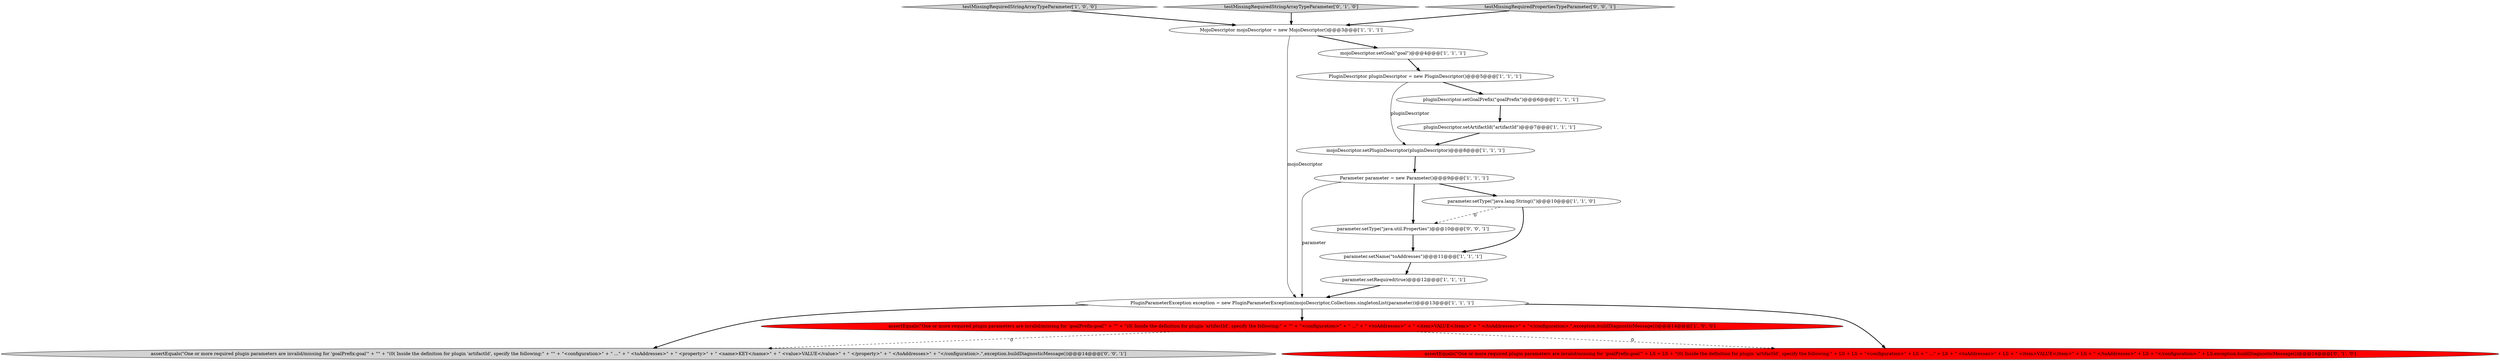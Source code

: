 digraph {
17 [style = filled, label = "assertEquals(\"One or more required plugin parameters are invalid/missing for 'goalPrefix:goal'\" + \"\" + \"(0( Inside the definition for plugin 'artifactId', specify the following:\" + \"\" + \"<configuration>\" + \" ...\" + \" <toAddresses>\" + \" <property>\" + \" <name>KEY</name>\" + \" <value>VALUE</value>\" + \" </property>\" + \" </toAddresses>\" + \"</configuration>.\",exception.buildDiagnosticMessage())@@@14@@@['0', '0', '1']", fillcolor = lightgray, shape = ellipse image = "AAA0AAABBB3BBB"];
0 [style = filled, label = "parameter.setRequired(true)@@@12@@@['1', '1', '1']", fillcolor = white, shape = ellipse image = "AAA0AAABBB1BBB"];
3 [style = filled, label = "testMissingRequiredStringArrayTypeParameter['1', '0', '0']", fillcolor = lightgray, shape = diamond image = "AAA0AAABBB1BBB"];
2 [style = filled, label = "parameter.setType(\"java.lang.String((\")@@@10@@@['1', '1', '0']", fillcolor = white, shape = ellipse image = "AAA0AAABBB1BBB"];
16 [style = filled, label = "parameter.setType(\"java.util.Properties\")@@@10@@@['0', '0', '1']", fillcolor = white, shape = ellipse image = "AAA0AAABBB3BBB"];
1 [style = filled, label = "Parameter parameter = new Parameter()@@@9@@@['1', '1', '1']", fillcolor = white, shape = ellipse image = "AAA0AAABBB1BBB"];
13 [style = filled, label = "testMissingRequiredStringArrayTypeParameter['0', '1', '0']", fillcolor = lightgray, shape = diamond image = "AAA0AAABBB2BBB"];
7 [style = filled, label = "PluginDescriptor pluginDescriptor = new PluginDescriptor()@@@5@@@['1', '1', '1']", fillcolor = white, shape = ellipse image = "AAA0AAABBB1BBB"];
6 [style = filled, label = "PluginParameterException exception = new PluginParameterException(mojoDescriptor,Collections.singletonList(parameter))@@@13@@@['1', '1', '1']", fillcolor = white, shape = ellipse image = "AAA0AAABBB1BBB"];
15 [style = filled, label = "testMissingRequiredPropertiesTypeParameter['0', '0', '1']", fillcolor = lightgray, shape = diamond image = "AAA0AAABBB3BBB"];
9 [style = filled, label = "mojoDescriptor.setGoal(\"goal\")@@@4@@@['1', '1', '1']", fillcolor = white, shape = ellipse image = "AAA0AAABBB1BBB"];
12 [style = filled, label = "assertEquals(\"One or more required plugin parameters are invalid/missing for 'goalPrefix:goal'\" + \"\" + \"(0( Inside the definition for plugin 'artifactId', specify the following:\" + \"\" + \"<configuration>\" + \" ...\" + \" <toAddresses>\" + \" <item>VALUE</item>\" + \" </toAddresses>\" + \"</configuration>.\",exception.buildDiagnosticMessage())@@@14@@@['1', '0', '0']", fillcolor = red, shape = ellipse image = "AAA1AAABBB1BBB"];
4 [style = filled, label = "mojoDescriptor.setPluginDescriptor(pluginDescriptor)@@@8@@@['1', '1', '1']", fillcolor = white, shape = ellipse image = "AAA0AAABBB1BBB"];
11 [style = filled, label = "pluginDescriptor.setArtifactId(\"artifactId\")@@@7@@@['1', '1', '1']", fillcolor = white, shape = ellipse image = "AAA0AAABBB1BBB"];
14 [style = filled, label = "assertEquals(\"One or more required plugin parameters are invalid/missing for 'goalPrefix:goal'\" + LS + LS + \"(0( Inside the definition for plugin 'artifactId', specify the following:\" + LS + LS + \"<configuration>\" + LS + \" ...\" + LS + \" <toAddresses>\" + LS + \" <item>VALUE</item>\" + LS + \" </toAddresses>\" + LS + \"</configuration>.\" + LS,exception.buildDiagnosticMessage())@@@14@@@['0', '1', '0']", fillcolor = red, shape = ellipse image = "AAA1AAABBB2BBB"];
5 [style = filled, label = "parameter.setName(\"toAddresses\")@@@11@@@['1', '1', '1']", fillcolor = white, shape = ellipse image = "AAA0AAABBB1BBB"];
10 [style = filled, label = "pluginDescriptor.setGoalPrefix(\"goalPrefix\")@@@6@@@['1', '1', '1']", fillcolor = white, shape = ellipse image = "AAA0AAABBB1BBB"];
8 [style = filled, label = "MojoDescriptor mojoDescriptor = new MojoDescriptor()@@@3@@@['1', '1', '1']", fillcolor = white, shape = ellipse image = "AAA0AAABBB1BBB"];
6->17 [style = bold, label=""];
1->6 [style = solid, label="parameter"];
7->10 [style = bold, label=""];
0->6 [style = bold, label=""];
8->6 [style = solid, label="mojoDescriptor"];
11->4 [style = bold, label=""];
12->17 [style = dashed, label="0"];
9->7 [style = bold, label=""];
6->14 [style = bold, label=""];
12->14 [style = dashed, label="0"];
5->0 [style = bold, label=""];
1->16 [style = bold, label=""];
3->8 [style = bold, label=""];
2->16 [style = dashed, label="0"];
8->9 [style = bold, label=""];
16->5 [style = bold, label=""];
4->1 [style = bold, label=""];
1->2 [style = bold, label=""];
13->8 [style = bold, label=""];
7->4 [style = solid, label="pluginDescriptor"];
15->8 [style = bold, label=""];
2->5 [style = bold, label=""];
10->11 [style = bold, label=""];
6->12 [style = bold, label=""];
}

